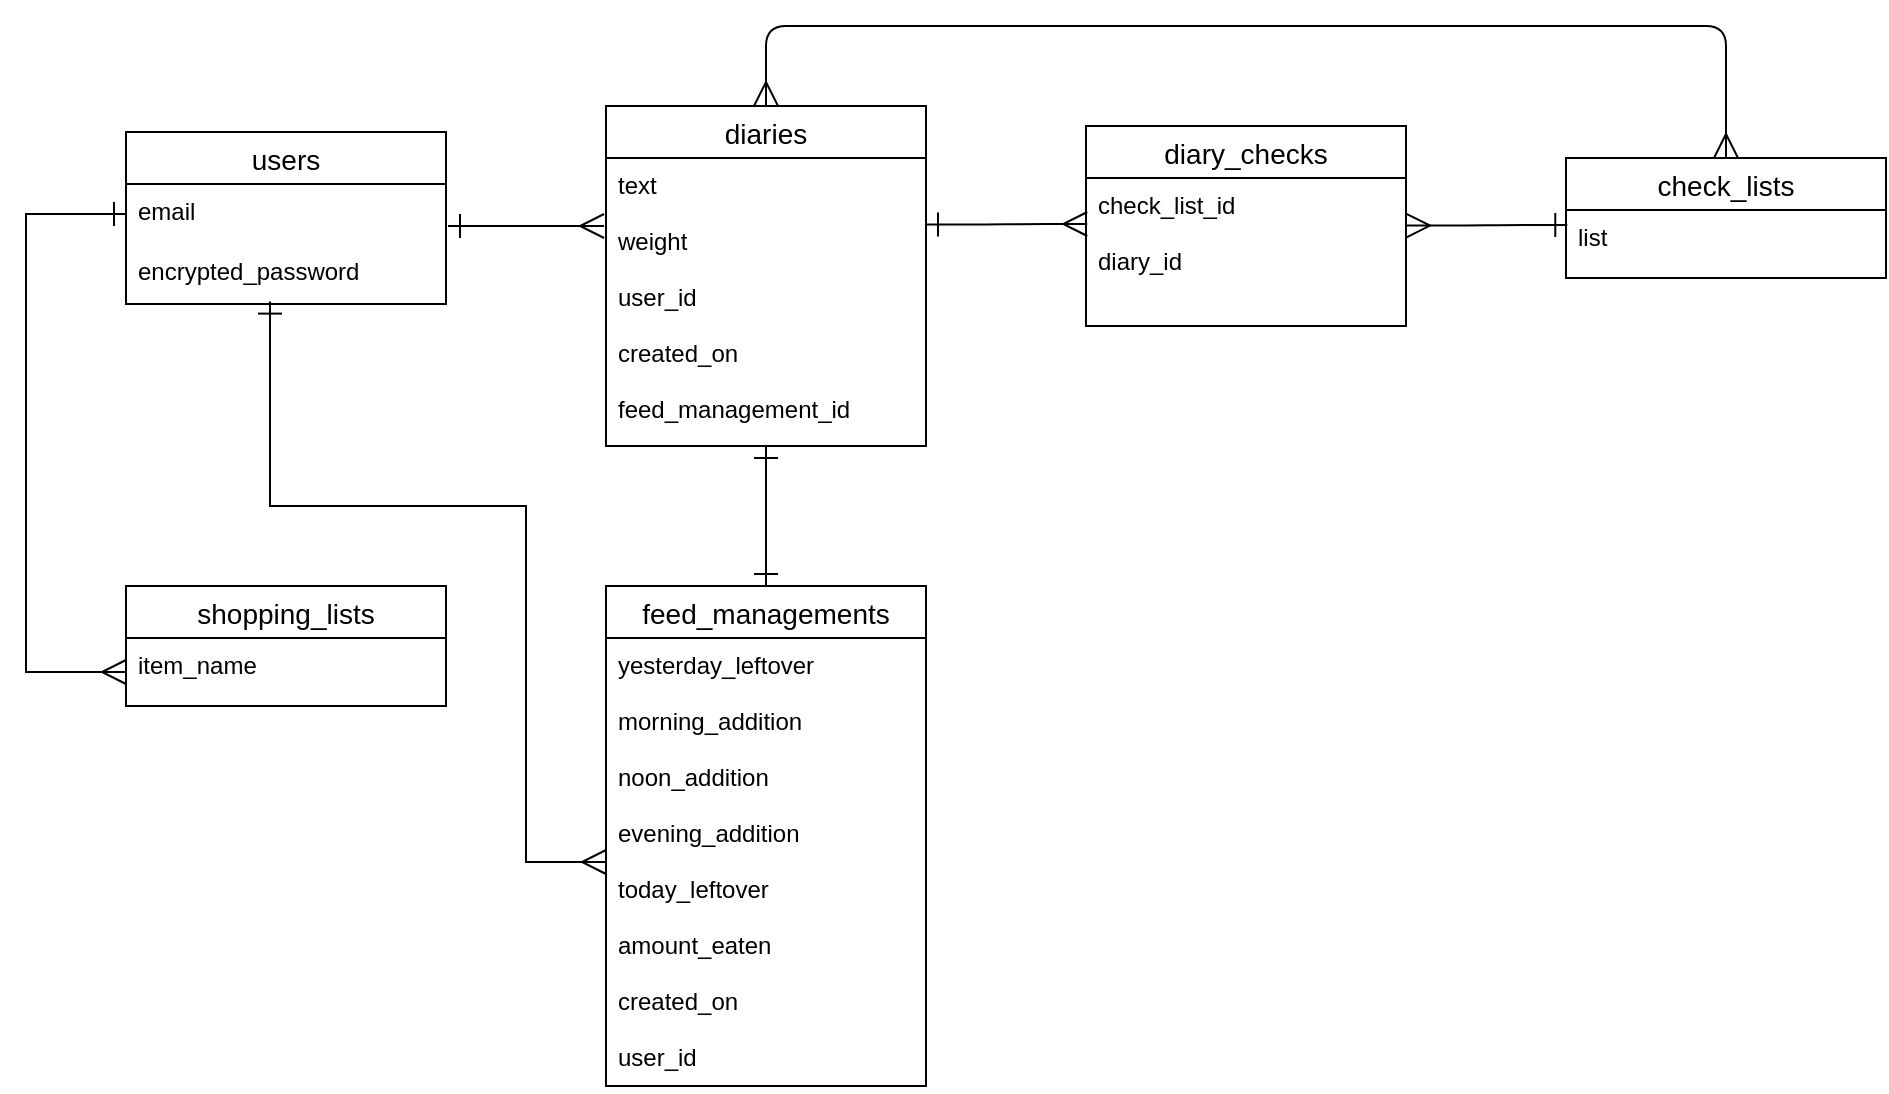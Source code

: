 <mxfile>
    <diagram id="pb50yveim_ghjB2wdrNA" name="ページ1">
        <mxGraphModel dx="1155" dy="336" grid="1" gridSize="10" guides="1" tooltips="1" connect="1" arrows="1" fold="1" page="1" pageScale="1" pageWidth="850" pageHeight="1100" math="0" shadow="0">
            <root>
                <mxCell id="0"/>
                <mxCell id="1" parent="0"/>
                <mxCell id="2" value="users" style="swimlane;fontStyle=0;childLayout=stackLayout;horizontal=1;startSize=26;horizontalStack=0;resizeParent=1;resizeParentMax=0;resizeLast=0;collapsible=1;marginBottom=0;align=center;fontSize=14;" parent="1" vertex="1">
                    <mxGeometry x="40" y="93" width="160" height="86" as="geometry"/>
                </mxCell>
                <mxCell id="4" value="email" style="text;strokeColor=none;fillColor=none;spacingLeft=4;spacingRight=4;overflow=hidden;rotatable=0;points=[[0,0.5],[1,0.5]];portConstraint=eastwest;fontSize=12;" parent="2" vertex="1">
                    <mxGeometry y="26" width="160" height="30" as="geometry"/>
                </mxCell>
                <mxCell id="5" value="encrypted_password" style="text;strokeColor=none;fillColor=none;spacingLeft=4;spacingRight=4;overflow=hidden;rotatable=0;points=[[0,0.5],[1,0.5]];portConstraint=eastwest;fontSize=12;" parent="2" vertex="1">
                    <mxGeometry y="56" width="160" height="30" as="geometry"/>
                </mxCell>
                <mxCell id="6" value="diaries" style="swimlane;fontStyle=0;childLayout=stackLayout;horizontal=1;startSize=26;horizontalStack=0;resizeParent=1;resizeParentMax=0;resizeLast=0;collapsible=1;marginBottom=0;align=center;fontSize=14;" parent="1" vertex="1">
                    <mxGeometry x="280" y="80" width="160" height="170" as="geometry"/>
                </mxCell>
                <mxCell id="7" value="text&#10;&#10;weight&#10;&#10;user_id&#10;&#10;created_on&#10;&#10;feed_management_id&#10;" style="text;strokeColor=none;fillColor=none;spacingLeft=4;spacingRight=4;overflow=hidden;rotatable=0;points=[[0,0.5],[1,0.5]];portConstraint=eastwest;fontSize=12;" parent="6" vertex="1">
                    <mxGeometry y="26" width="160" height="144" as="geometry"/>
                </mxCell>
                <mxCell id="9" value="check_lists" style="swimlane;fontStyle=0;childLayout=stackLayout;horizontal=1;startSize=26;horizontalStack=0;resizeParent=1;resizeParentMax=0;resizeLast=0;collapsible=1;marginBottom=0;align=center;fontSize=14;" parent="1" vertex="1">
                    <mxGeometry x="760" y="106" width="160" height="60" as="geometry"/>
                </mxCell>
                <mxCell id="10" value="list&#10;" style="text;strokeColor=none;fillColor=none;spacingLeft=4;spacingRight=4;overflow=hidden;rotatable=0;points=[[0,0.5],[1,0.5]];portConstraint=eastwest;fontSize=12;" parent="9" vertex="1">
                    <mxGeometry y="26" width="160" height="34" as="geometry"/>
                </mxCell>
                <mxCell id="11" value="shopping_lists" style="swimlane;fontStyle=0;childLayout=stackLayout;horizontal=1;startSize=26;horizontalStack=0;resizeParent=1;resizeParentMax=0;resizeLast=0;collapsible=1;marginBottom=0;align=center;fontSize=14;" parent="1" vertex="1">
                    <mxGeometry x="40" y="320" width="160" height="60" as="geometry"/>
                </mxCell>
                <mxCell id="12" value="item_name" style="text;strokeColor=none;fillColor=none;spacingLeft=4;spacingRight=4;overflow=hidden;rotatable=0;points=[[0,0.5],[1,0.5]];portConstraint=eastwest;fontSize=12;" parent="11" vertex="1">
                    <mxGeometry y="26" width="160" height="34" as="geometry"/>
                </mxCell>
                <mxCell id="13" value="feed_managements" style="swimlane;fontStyle=0;childLayout=stackLayout;horizontal=1;startSize=26;horizontalStack=0;resizeParent=1;resizeParentMax=0;resizeLast=0;collapsible=1;marginBottom=0;align=center;fontSize=14;" parent="1" vertex="1">
                    <mxGeometry x="280" y="320" width="160" height="250" as="geometry"/>
                </mxCell>
                <mxCell id="14" value="yesterday_leftover&#10;&#10;morning_addition&#10;&#10;noon_addition&#10;&#10;evening_addition&#10;&#10;today_leftover&#10;&#10;amount_eaten&#10;&#10;created_on&#10;&#10;user_id" style="text;strokeColor=none;fillColor=none;spacingLeft=4;spacingRight=4;overflow=hidden;rotatable=0;points=[[0,0.5],[1,0.5]];portConstraint=eastwest;fontSize=12;" parent="13" vertex="1">
                    <mxGeometry y="26" width="160" height="224" as="geometry"/>
                </mxCell>
                <mxCell id="16" value="" style="edgeStyle=entityRelationEdgeStyle;fontSize=12;html=1;endArrow=ERmany;startArrow=ERone;entryX=-0.006;entryY=0.383;entryDx=0;entryDy=0;entryPerimeter=0;startFill=0;startSize=10;endSize=10;" parent="1" edge="1">
                    <mxGeometry width="100" height="100" relative="1" as="geometry">
                        <mxPoint x="201" y="140" as="sourcePoint"/>
                        <mxPoint x="279.04" y="140.002" as="targetPoint"/>
                    </mxGeometry>
                </mxCell>
                <mxCell id="21" value="" style="endArrow=ERone;html=1;exitX=0.5;exitY=0;exitDx=0;exitDy=0;startArrow=ERone;startFill=0;endFill=0;endSize=10;startSize=10;" parent="1" source="13" target="7" edge="1">
                    <mxGeometry width="50" height="50" relative="1" as="geometry">
                        <mxPoint x="300" y="350" as="sourcePoint"/>
                        <mxPoint x="442" y="170" as="targetPoint"/>
                    </mxGeometry>
                </mxCell>
                <mxCell id="24" value="diary_checks" style="swimlane;fontStyle=0;childLayout=stackLayout;horizontal=1;startSize=26;horizontalStack=0;resizeParent=1;resizeParentMax=0;resizeLast=0;collapsible=1;marginBottom=0;align=center;fontSize=14;" parent="1" vertex="1">
                    <mxGeometry x="520" y="90" width="160" height="100" as="geometry">
                        <mxRectangle x="520" y="80" width="110" height="26" as="alternateBounds"/>
                    </mxGeometry>
                </mxCell>
                <mxCell id="34" value="check_list_id&#10;&#10;diary_id" style="text;strokeColor=none;fillColor=none;spacingLeft=4;spacingRight=4;overflow=hidden;rotatable=0;points=[[0,0.5],[1,0.5]];portConstraint=eastwest;fontSize=12;" parent="24" vertex="1">
                    <mxGeometry y="26" width="160" height="74" as="geometry"/>
                </mxCell>
                <mxCell id="27" value="" style="edgeStyle=entityRelationEdgeStyle;fontSize=12;html=1;endArrow=ERmany;startArrow=ERone;exitX=1;exitY=0.25;exitDx=0;exitDy=0;entryX=0.004;entryY=0.37;entryDx=0;entryDy=0;entryPerimeter=0;startFill=0;startSize=10;endSize=10;" parent="1" edge="1">
                    <mxGeometry width="100" height="100" relative="1" as="geometry">
                        <mxPoint x="440" y="139.3" as="sourcePoint"/>
                        <mxPoint x="520.64" y="139.0" as="targetPoint"/>
                    </mxGeometry>
                </mxCell>
                <mxCell id="28" value="" style="edgeStyle=entityRelationEdgeStyle;fontSize=12;html=1;endArrow=ERone;startArrow=ERmany;exitX=1;exitY=0.25;exitDx=0;exitDy=0;entryX=0.004;entryY=0.37;entryDx=0;entryDy=0;entryPerimeter=0;startFill=0;startSize=10;endSize=10;endFill=0;" parent="1" edge="1">
                    <mxGeometry width="100" height="100" relative="1" as="geometry">
                        <mxPoint x="680" y="139.8" as="sourcePoint"/>
                        <mxPoint x="760.64" y="139.5" as="targetPoint"/>
                    </mxGeometry>
                </mxCell>
                <mxCell id="30" value="" style="endArrow=ERmany;html=1;exitX=0.5;exitY=0;exitDx=0;exitDy=0;entryX=0.5;entryY=0;entryDx=0;entryDy=0;startArrow=ERmany;startFill=0;endFill=0;endSize=10;startSize=10;" parent="1" source="6" target="9" edge="1">
                    <mxGeometry width="50" height="50" relative="1" as="geometry">
                        <mxPoint x="500" y="240" as="sourcePoint"/>
                        <mxPoint x="550" y="190" as="targetPoint"/>
                        <Array as="points">
                            <mxPoint x="360" y="40"/>
                            <mxPoint x="600" y="40"/>
                            <mxPoint x="840" y="40"/>
                        </Array>
                    </mxGeometry>
                </mxCell>
                <mxCell id="37" style="edgeStyle=orthogonalEdgeStyle;rounded=0;orthogonalLoop=1;jettySize=auto;html=1;exitX=0;exitY=0.5;exitDx=0;exitDy=0;entryX=0.45;entryY=0.96;entryDx=0;entryDy=0;entryPerimeter=0;startArrow=ERmany;startFill=0;endArrow=ERone;endFill=0;endSize=10;startSize=10;" parent="1" source="14" target="5" edge="1">
                    <mxGeometry relative="1" as="geometry">
                        <Array as="points">
                            <mxPoint x="240" y="458"/>
                            <mxPoint x="240" y="280"/>
                            <mxPoint x="112" y="280"/>
                        </Array>
                    </mxGeometry>
                </mxCell>
                <mxCell id="39" style="edgeStyle=orthogonalEdgeStyle;rounded=0;orthogonalLoop=1;jettySize=auto;html=1;exitX=0;exitY=0.5;exitDx=0;exitDy=0;entryX=0;entryY=0.5;entryDx=0;entryDy=0;startArrow=ERmany;startFill=0;endArrow=ERone;endFill=0;endSize=10;startSize=10;" edge="1" parent="1" source="12" target="4">
                    <mxGeometry relative="1" as="geometry">
                        <Array as="points">
                            <mxPoint x="-10" y="363"/>
                            <mxPoint x="-10" y="134"/>
                        </Array>
                        <mxPoint x="168" y="446.2" as="sourcePoint"/>
                        <mxPoint y="166.0" as="targetPoint"/>
                    </mxGeometry>
                </mxCell>
            </root>
        </mxGraphModel>
    </diagram>
</mxfile>